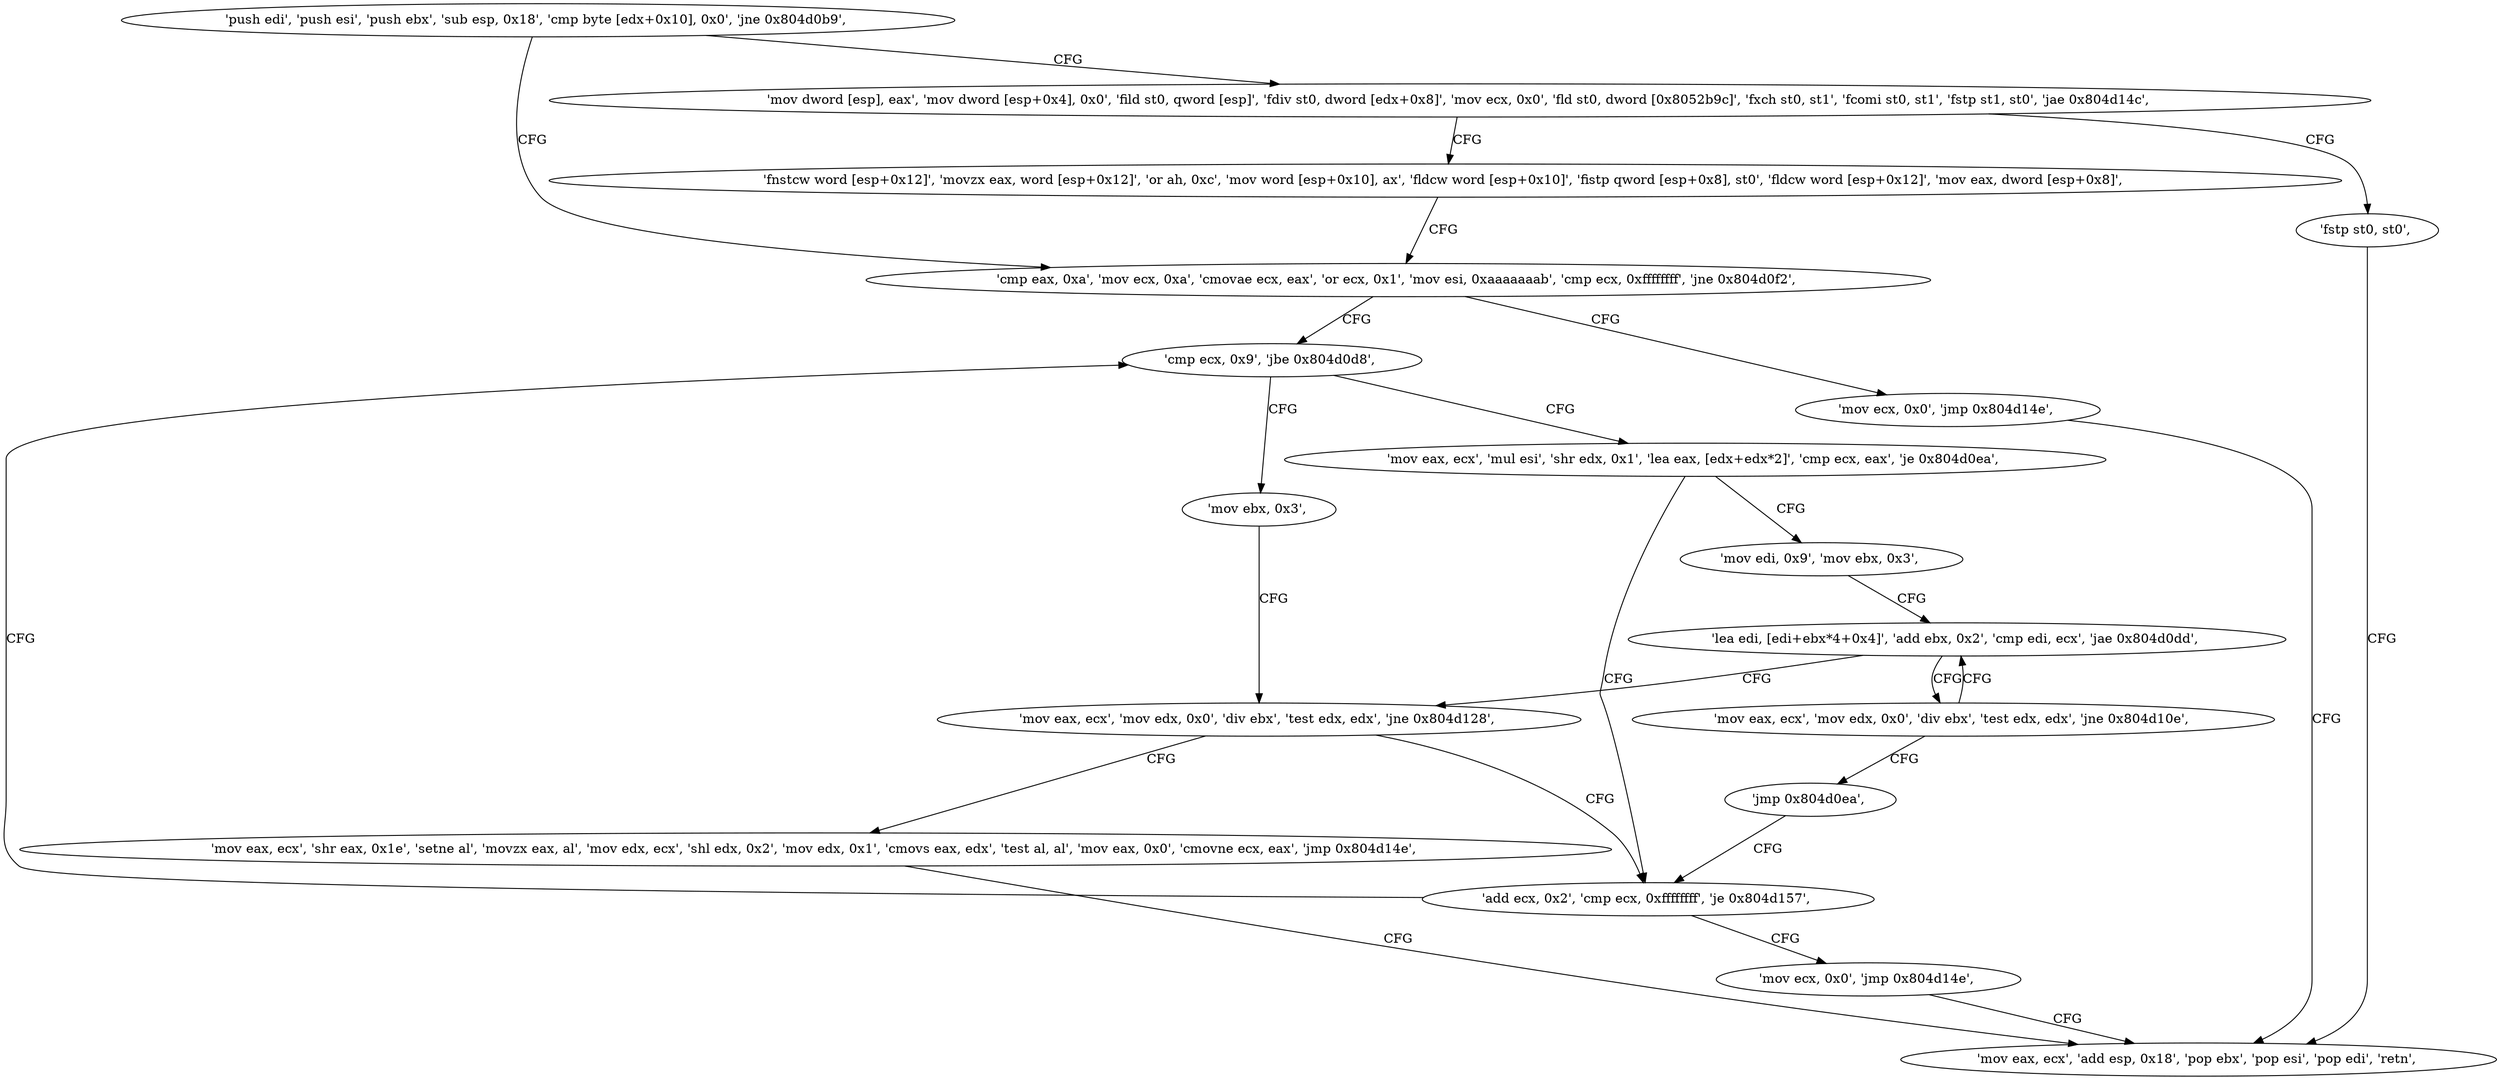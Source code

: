 digraph "func" {
"134533220" [label = "'push edi', 'push esi', 'push ebx', 'sub esp, 0x18', 'cmp byte [edx+0x10], 0x0', 'jne 0x804d0b9', " ]
"134533305" [label = "'cmp eax, 0xa', 'mov ecx, 0xa', 'cmovae ecx, eax', 'or ecx, 0x1', 'mov esi, 0xaaaaaaab', 'cmp ecx, 0xffffffff', 'jne 0x804d0f2', " ]
"134533232" [label = "'mov dword [esp], eax', 'mov dword [esp+0x4], 0x0', 'fild st0, qword [esp]', 'fdiv st0, dword [edx+0x8]', 'mov ecx, 0x0', 'fld st0, dword [0x8052b9c]', 'fxch st0, st1', 'fcomi st0, st1', 'fstp st1, st0', 'jae 0x804d14c', " ]
"134533362" [label = "'cmp ecx, 0x9', 'jbe 0x804d0d8', " ]
"134533329" [label = "'mov ecx, 0x0', 'jmp 0x804d14e', " ]
"134533452" [label = "'fstp st0, st0', " ]
"134533272" [label = "'fnstcw word [esp+0x12]', 'movzx eax, word [esp+0x12]', 'or ah, 0xc', 'mov word [esp+0x10], ax', 'fldcw word [esp+0x10]', 'fistp qword [esp+0x8], st0', 'fldcw word [esp+0x12]', 'mov eax, dword [esp+0x8]', " ]
"134533336" [label = "'mov ebx, 0x3', " ]
"134533367" [label = "'mov eax, ecx', 'mul esi', 'shr edx, 0x1', 'lea eax, [edx+edx*2]', 'cmp ecx, eax', 'je 0x804d0ea', " ]
"134533454" [label = "'mov eax, ecx', 'add esp, 0x18', 'pop ebx', 'pop esi', 'pop edi', 'retn', " ]
"134533341" [label = "'mov eax, ecx', 'mov edx, 0x0', 'div ebx', 'test edx, edx', 'jne 0x804d128', " ]
"134533354" [label = "'add ecx, 0x2', 'cmp ecx, 0xffffffff', 'je 0x804d157', " ]
"134533380" [label = "'mov edi, 0x9', 'mov ebx, 0x3', " ]
"134533416" [label = "'mov eax, ecx', 'shr eax, 0x1e', 'setne al', 'movzx eax, al', 'mov edx, ecx', 'shl edx, 0x2', 'mov edx, 0x1', 'cmovs eax, edx', 'test al, al', 'mov eax, 0x0', 'cmovne ecx, eax', 'jmp 0x804d14e', " ]
"134533463" [label = "'mov ecx, 0x0', 'jmp 0x804d14e', " ]
"134533390" [label = "'lea edi, [edi+ebx*4+0x4]', 'add ebx, 0x2', 'cmp edi, ecx', 'jae 0x804d0dd', " ]
"134533401" [label = "'mov eax, ecx', 'mov edx, 0x0', 'div ebx', 'test edx, edx', 'jne 0x804d10e', " ]
"134533414" [label = "'jmp 0x804d0ea', " ]
"134533220" -> "134533305" [ label = "CFG" ]
"134533220" -> "134533232" [ label = "CFG" ]
"134533305" -> "134533362" [ label = "CFG" ]
"134533305" -> "134533329" [ label = "CFG" ]
"134533232" -> "134533452" [ label = "CFG" ]
"134533232" -> "134533272" [ label = "CFG" ]
"134533362" -> "134533336" [ label = "CFG" ]
"134533362" -> "134533367" [ label = "CFG" ]
"134533329" -> "134533454" [ label = "CFG" ]
"134533452" -> "134533454" [ label = "CFG" ]
"134533272" -> "134533305" [ label = "CFG" ]
"134533336" -> "134533341" [ label = "CFG" ]
"134533367" -> "134533354" [ label = "CFG" ]
"134533367" -> "134533380" [ label = "CFG" ]
"134533341" -> "134533416" [ label = "CFG" ]
"134533341" -> "134533354" [ label = "CFG" ]
"134533354" -> "134533463" [ label = "CFG" ]
"134533354" -> "134533362" [ label = "CFG" ]
"134533380" -> "134533390" [ label = "CFG" ]
"134533416" -> "134533454" [ label = "CFG" ]
"134533463" -> "134533454" [ label = "CFG" ]
"134533390" -> "134533341" [ label = "CFG" ]
"134533390" -> "134533401" [ label = "CFG" ]
"134533401" -> "134533390" [ label = "CFG" ]
"134533401" -> "134533414" [ label = "CFG" ]
"134533414" -> "134533354" [ label = "CFG" ]
}
